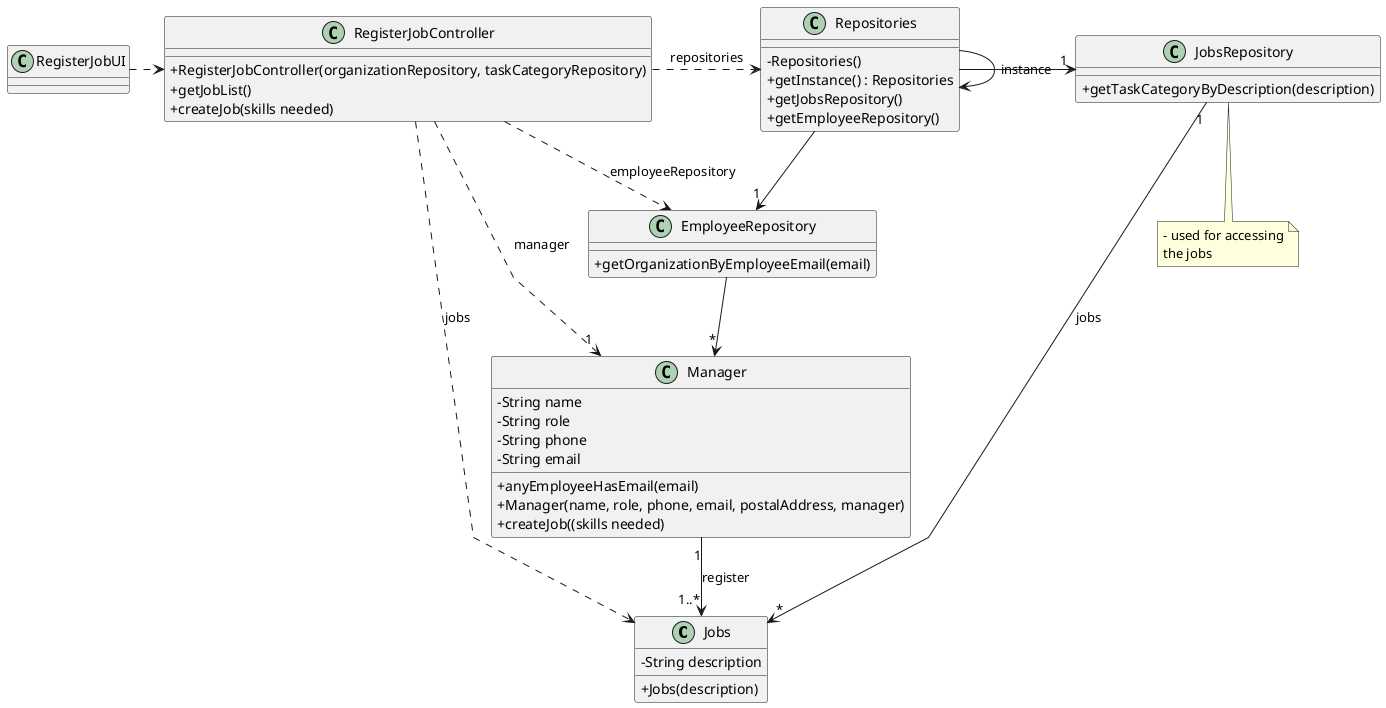 @startuml
'skinparam monochrome true
skinparam packageStyle rectangle
skinparam shadowing false
skinparam linetype polyline
'skinparam linetype orto

skinparam classAttributeIconSize 0

'left to right direction

class Jobs {
    - String description

    + Jobs(description)
}

class Manager {
    - String name
    - String role
    - String phone
    - String email

    + anyEmployeeHasEmail(email)
    + Manager(name, role, phone, email, postalAddress, manager)
    + createJob((skills needed)
}

class JobsRepository {
    + getTaskCategoryByDescription(description)
}

class EmployeeRepository {
    + getOrganizationByEmployeeEmail(email)
}

class Repositories {
    - Repositories()
    + getInstance() : Repositories
    + getJobsRepository()
    + getEmployeeRepository()
}

class RegisterJobController {
    + RegisterJobController(organizationRepository, taskCategoryRepository)
    + getJobList()
    + createJob(skills needed)
}

note bottom of JobsRepository
    - used for accessing
    the jobs
end note

class RegisterJobUI {
}

Repositories -> Repositories : instance

RegisterJobUI .> RegisterJobController

RegisterJobController .> Repositories : repositories

Repositories -> "1" JobsRepository

RegisterJobController ..> Jobs : jobs
RegisterJobController ..> EmployeeRepository : employeeRepository


Repositories --> "1" EmployeeRepository

EmployeeRepository --> "*" Manager

RegisterJobController ..> "1" Manager : manager
JobsRepository "1" --> "*" Jobs : jobs
Manager "1" --> "1..*" Jobs : register

@enduml